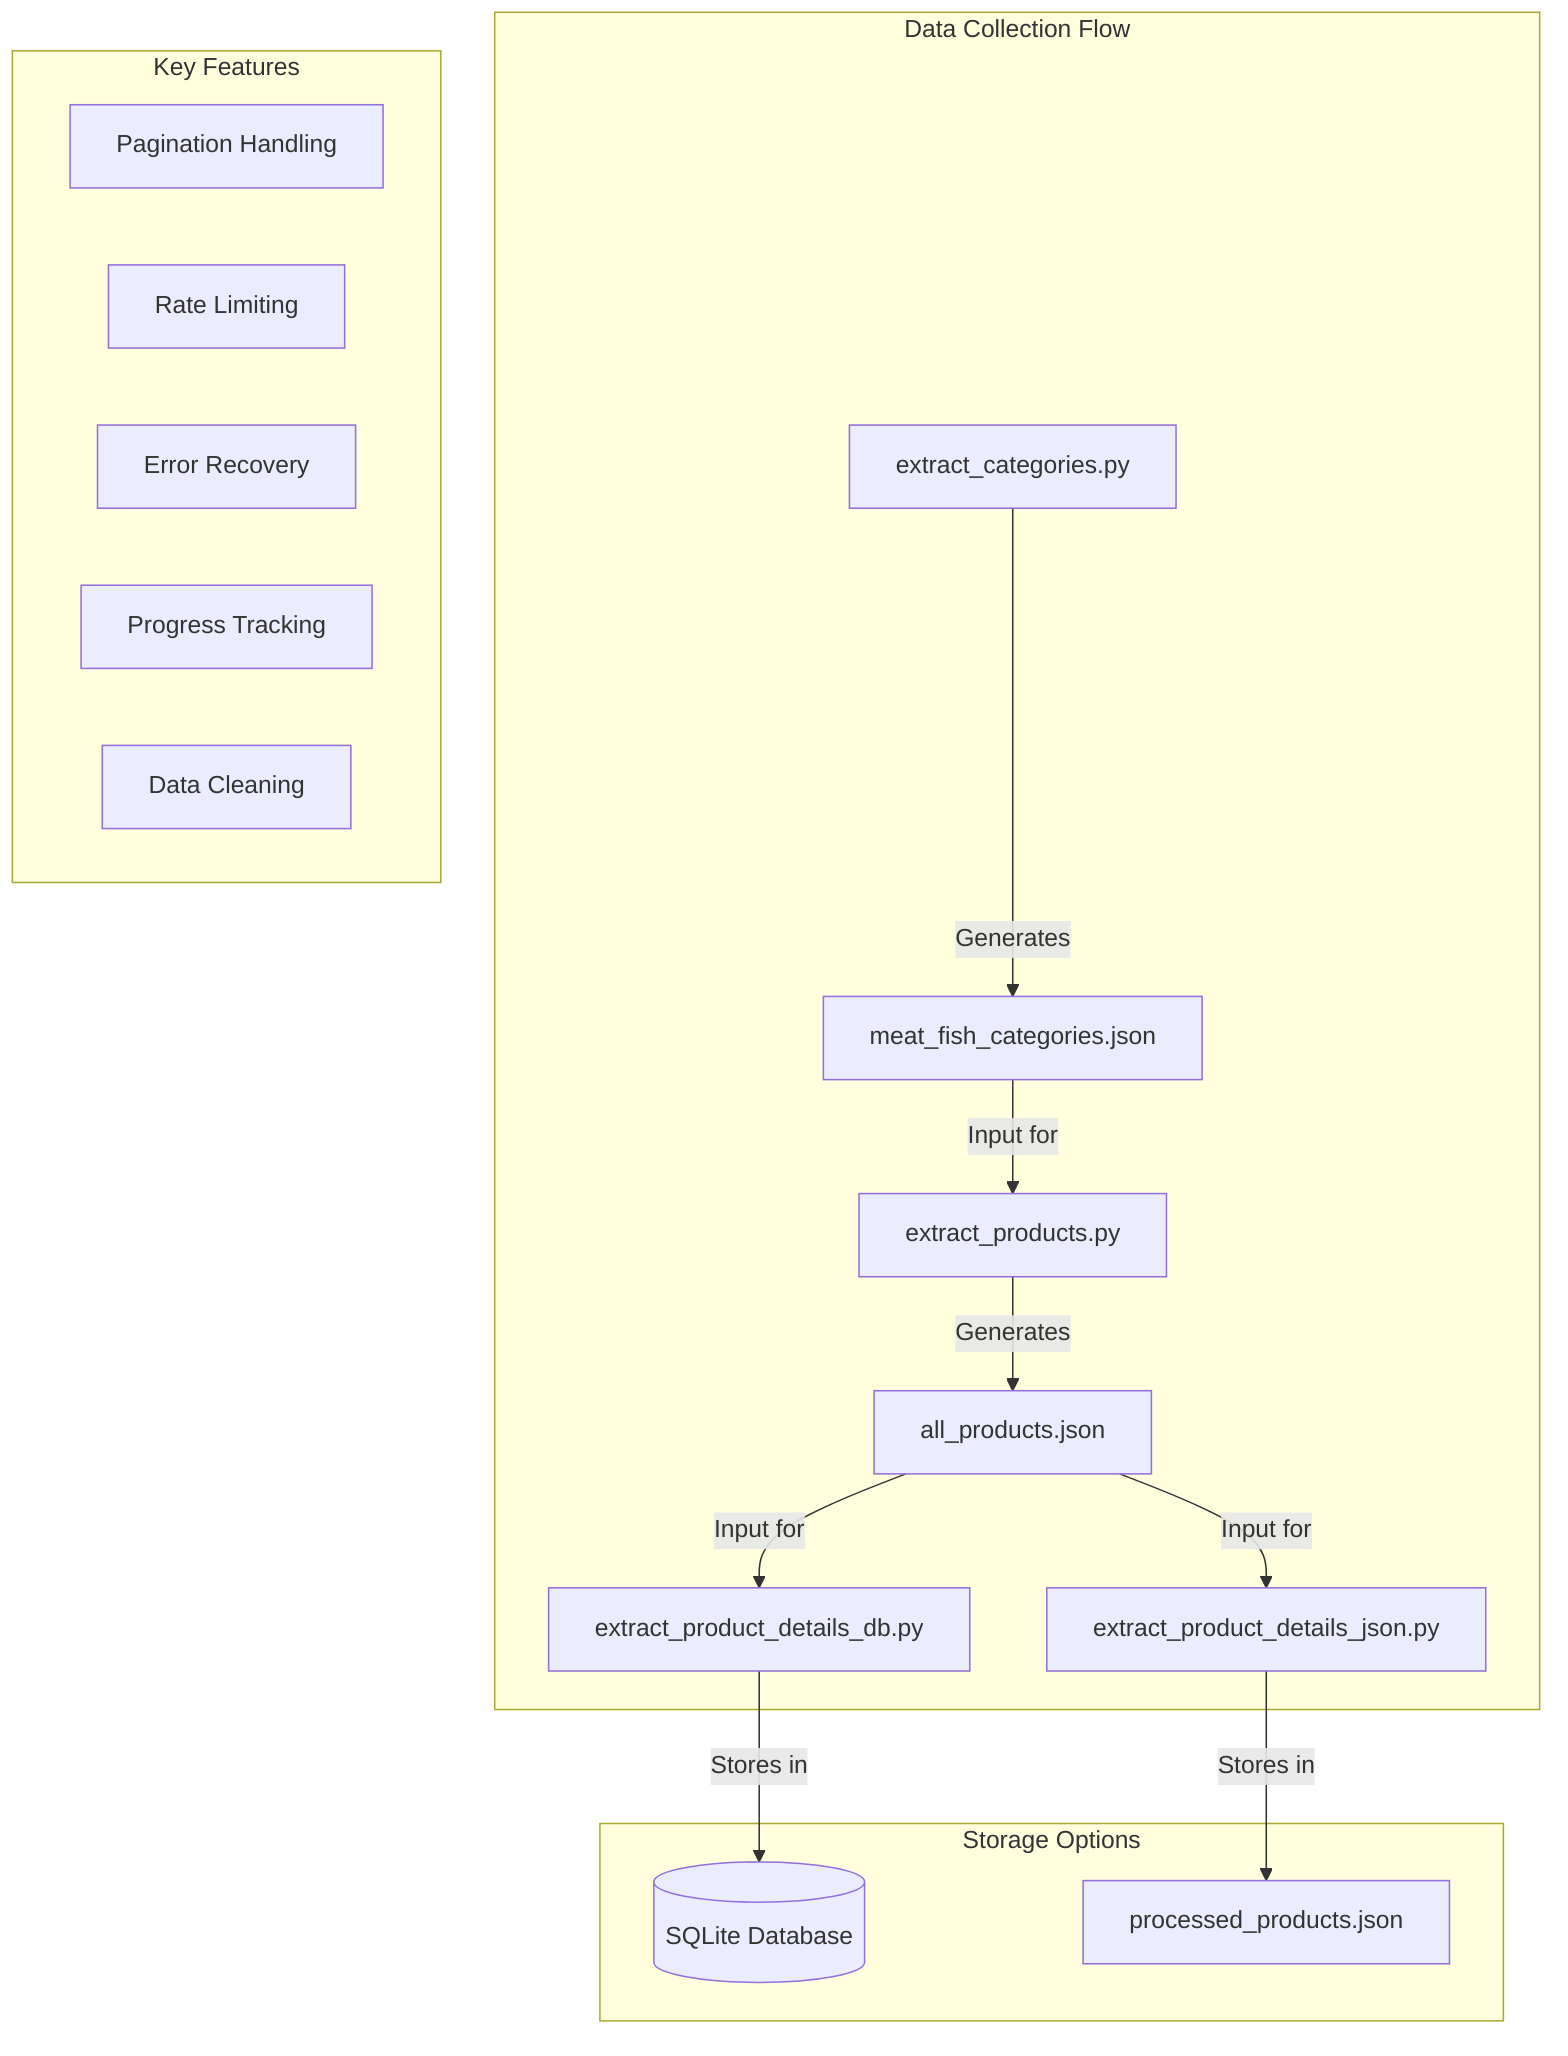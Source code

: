 flowchart TD
    subgraph Data Collection Flow
        A[extract_categories.py] -->|Generates| B[meat_fish_categories.json]
        B -->|Input for| C[extract_products.py]
        C -->|Generates| D[all_products.json]
        D -->|Input for| E1[extract_product_details_db.py]
        D -->|Input for| E2[extract_product_details_json.py]
    end

    subgraph Storage Options
        E1 -->|Stores in| F1[(SQLite Database)]
        E2 -->|Stores in| F2[processed_products.json]
    end

    subgraph Key Features
        G1[Pagination Handling]
        G2[Rate Limiting]
        G3[Error Recovery]
        G4[Progress Tracking]
        G5[Data Cleaning]
    end